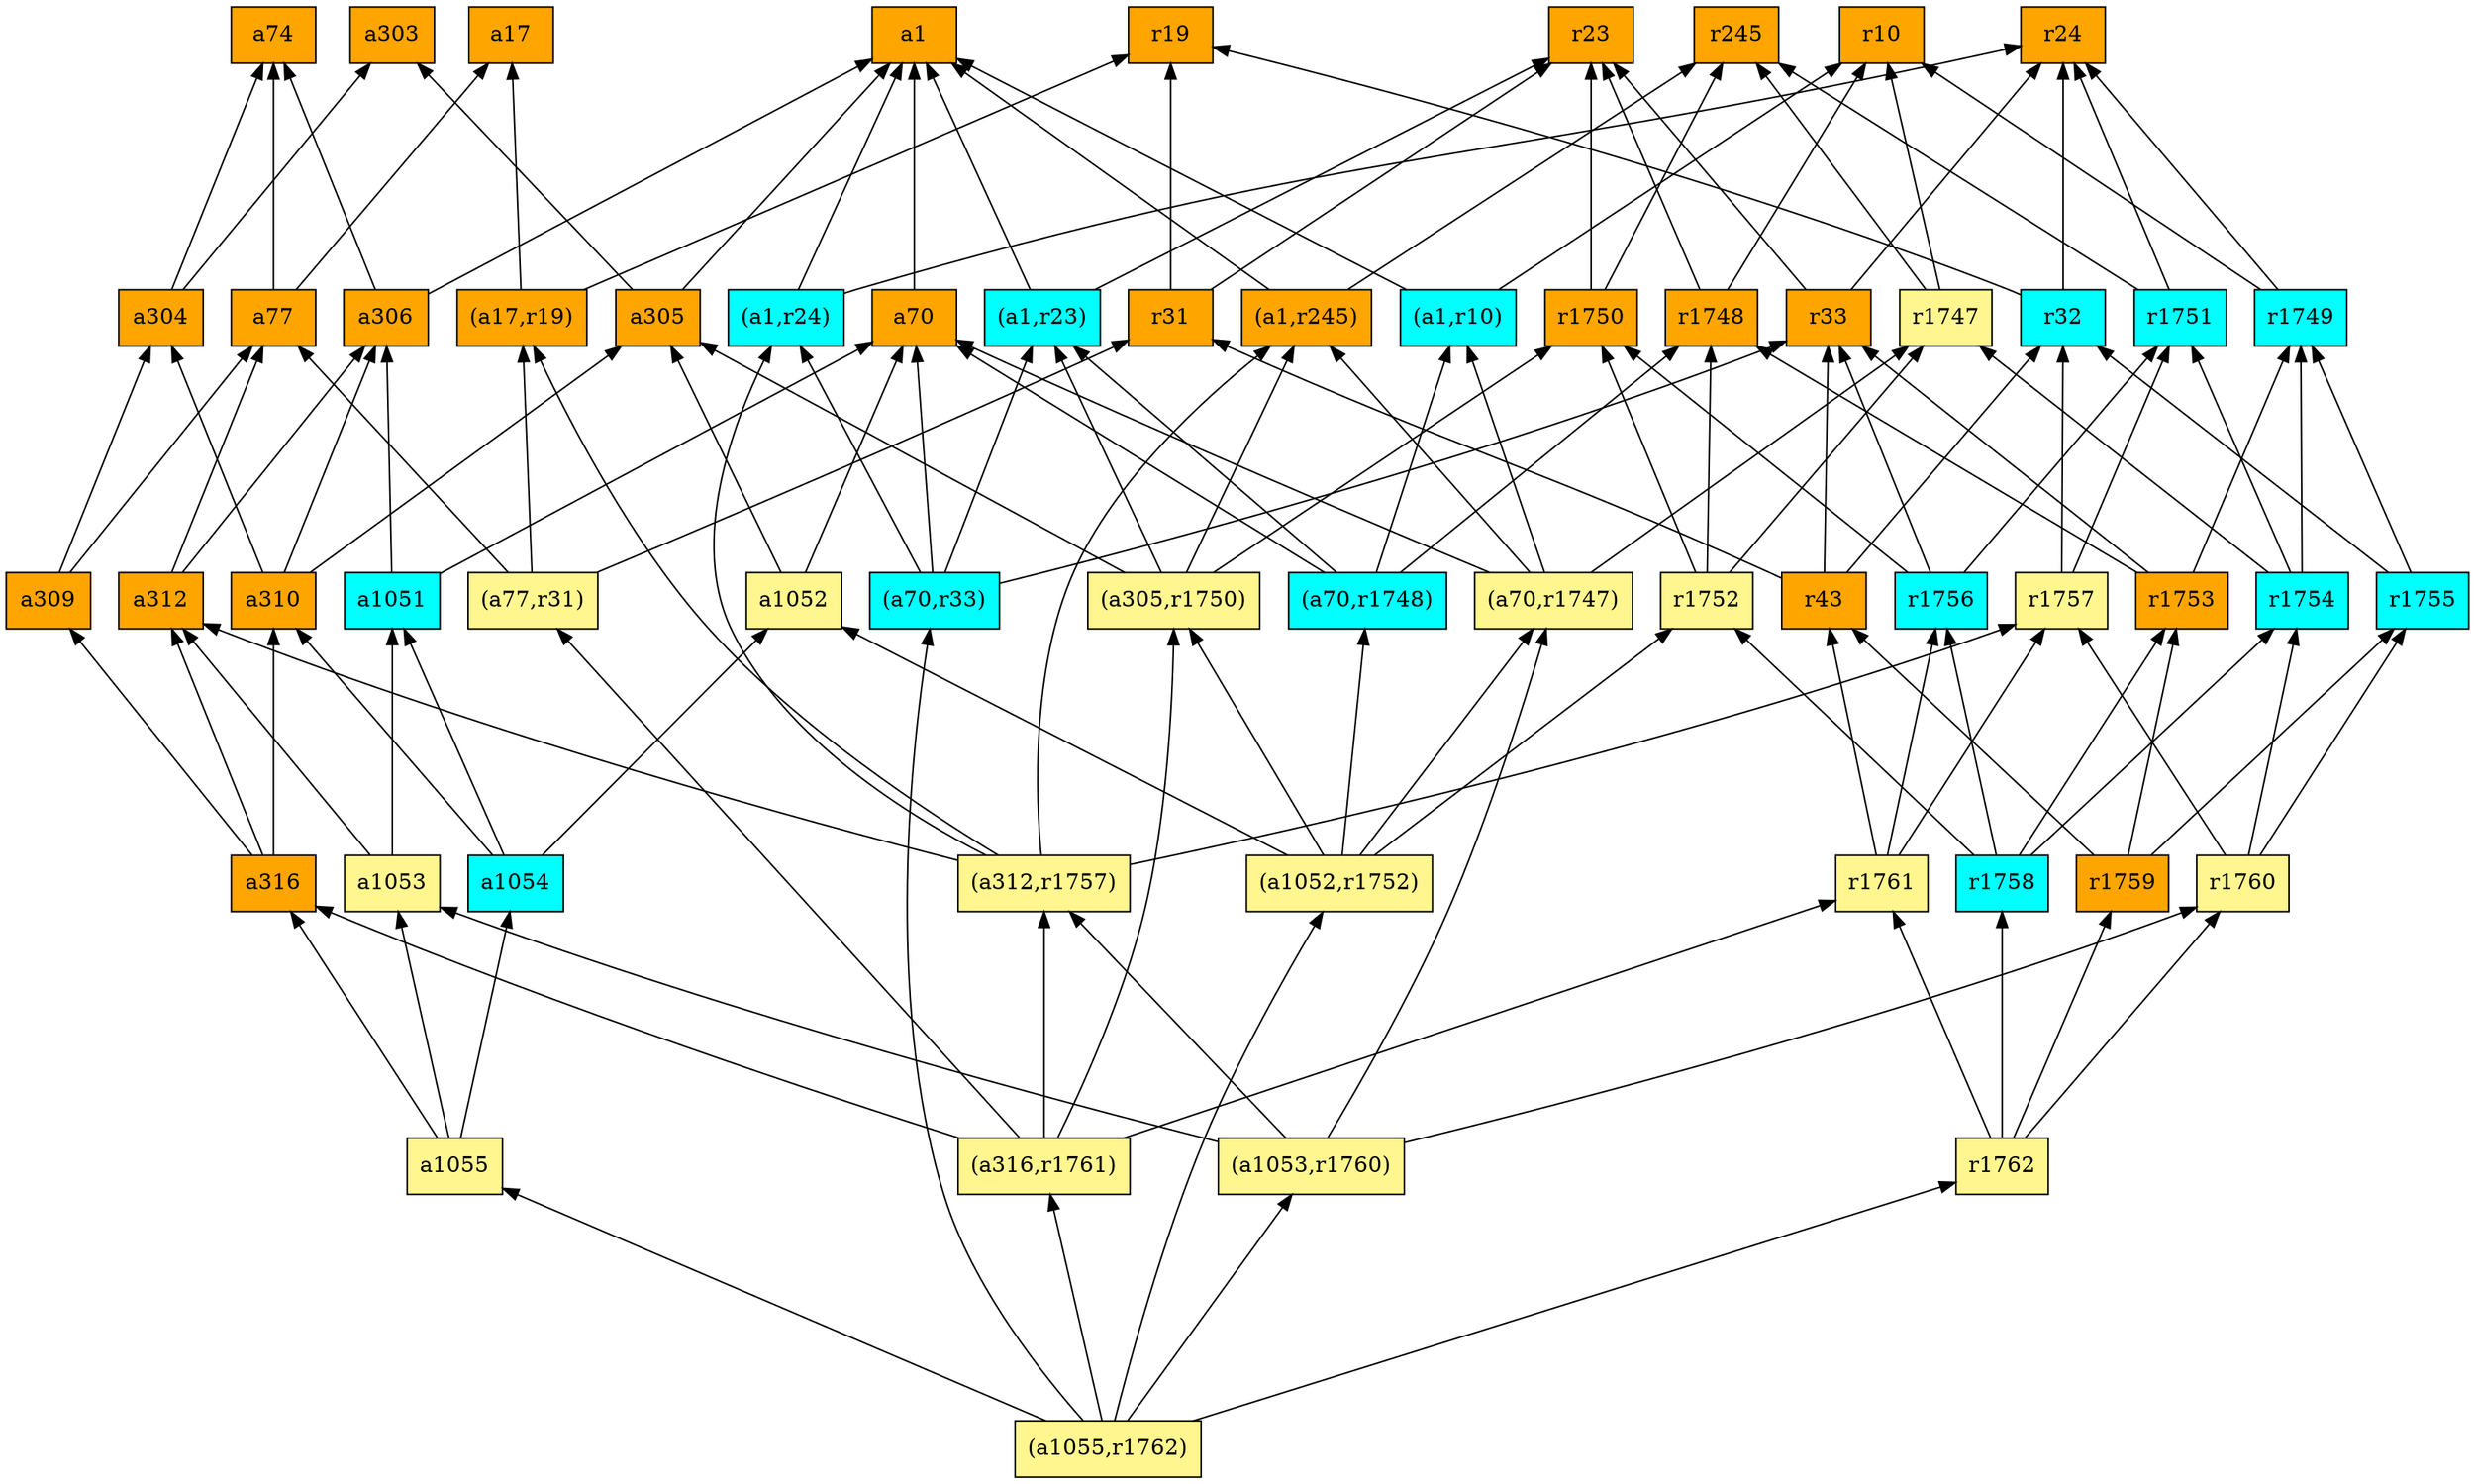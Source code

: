 digraph G {
rankdir=BT;ranksep="2.0";
"a74" [shape=record,fillcolor=orange,style=filled,label="{a74}"];
"(a70,r1748)" [shape=record,fillcolor=cyan,style=filled,label="{(a70,r1748)}"];
"(a17,r19)" [shape=record,fillcolor=orange,style=filled,label="{(a17,r19)}"];
"r1750" [shape=record,fillcolor=orange,style=filled,label="{r1750}"];
"a304" [shape=record,fillcolor=orange,style=filled,label="{a304}"];
"a1055" [shape=record,fillcolor=khaki1,style=filled,label="{a1055}"];
"(a316,r1761)" [shape=record,fillcolor=khaki1,style=filled,label="{(a316,r1761)}"];
"a77" [shape=record,fillcolor=orange,style=filled,label="{a77}"];
"a303" [shape=record,fillcolor=orange,style=filled,label="{a303}"];
"r1753" [shape=record,fillcolor=orange,style=filled,label="{r1753}"];
"(a1055,r1762)" [shape=record,fillcolor=khaki1,style=filled,label="{(a1055,r1762)}"];
"r32" [shape=record,fillcolor=cyan,style=filled,label="{r32}"];
"a306" [shape=record,fillcolor=orange,style=filled,label="{a306}"];
"r1761" [shape=record,fillcolor=khaki1,style=filled,label="{r1761}"];
"r24" [shape=record,fillcolor=orange,style=filled,label="{r24}"];
"a70" [shape=record,fillcolor=orange,style=filled,label="{a70}"];
"r33" [shape=record,fillcolor=orange,style=filled,label="{r33}"];
"r1756" [shape=record,fillcolor=cyan,style=filled,label="{r1756}"];
"r1754" [shape=record,fillcolor=cyan,style=filled,label="{r1754}"];
"r1752" [shape=record,fillcolor=khaki1,style=filled,label="{r1752}"];
"r43" [shape=record,fillcolor=orange,style=filled,label="{r43}"];
"(a1052,r1752)" [shape=record,fillcolor=khaki1,style=filled,label="{(a1052,r1752)}"];
"a310" [shape=record,fillcolor=orange,style=filled,label="{a310}"];
"(a70,r1747)" [shape=record,fillcolor=khaki1,style=filled,label="{(a70,r1747)}"];
"a309" [shape=record,fillcolor=orange,style=filled,label="{a309}"];
"(a70,r33)" [shape=record,fillcolor=cyan,style=filled,label="{(a70,r33)}"];
"r1749" [shape=record,fillcolor=cyan,style=filled,label="{r1749}"];
"r1760" [shape=record,fillcolor=khaki1,style=filled,label="{r1760}"];
"(a305,r1750)" [shape=record,fillcolor=khaki1,style=filled,label="{(a305,r1750)}"];
"a1051" [shape=record,fillcolor=cyan,style=filled,label="{a1051}"];
"a312" [shape=record,fillcolor=orange,style=filled,label="{a312}"];
"a17" [shape=record,fillcolor=orange,style=filled,label="{a17}"];
"(a1053,r1760)" [shape=record,fillcolor=khaki1,style=filled,label="{(a1053,r1760)}"];
"r31" [shape=record,fillcolor=orange,style=filled,label="{r31}"];
"r1757" [shape=record,fillcolor=khaki1,style=filled,label="{r1757}"];
"a1052" [shape=record,fillcolor=khaki1,style=filled,label="{a1052}"];
"r1755" [shape=record,fillcolor=cyan,style=filled,label="{r1755}"];
"(a312,r1757)" [shape=record,fillcolor=khaki1,style=filled,label="{(a312,r1757)}"];
"(a1,r245)" [shape=record,fillcolor=orange,style=filled,label="{(a1,r245)}"];
"r1759" [shape=record,fillcolor=orange,style=filled,label="{r1759}"];
"r1751" [shape=record,fillcolor=cyan,style=filled,label="{r1751}"];
"(a77,r31)" [shape=record,fillcolor=khaki1,style=filled,label="{(a77,r31)}"];
"r1747" [shape=record,fillcolor=khaki1,style=filled,label="{r1747}"];
"a1" [shape=record,fillcolor=orange,style=filled,label="{a1}"];
"(a1,r24)" [shape=record,fillcolor=cyan,style=filled,label="{(a1,r24)}"];
"(a1,r23)" [shape=record,fillcolor=cyan,style=filled,label="{(a1,r23)}"];
"r1762" [shape=record,fillcolor=khaki1,style=filled,label="{r1762}"];
"r1758" [shape=record,fillcolor=cyan,style=filled,label="{r1758}"];
"a316" [shape=record,fillcolor=orange,style=filled,label="{a316}"];
"r19" [shape=record,fillcolor=orange,style=filled,label="{r19}"];
"a1054" [shape=record,fillcolor=cyan,style=filled,label="{a1054}"];
"a305" [shape=record,fillcolor=orange,style=filled,label="{a305}"];
"r23" [shape=record,fillcolor=orange,style=filled,label="{r23}"];
"r245" [shape=record,fillcolor=orange,style=filled,label="{r245}"];
"a1053" [shape=record,fillcolor=khaki1,style=filled,label="{a1053}"];
"r1748" [shape=record,fillcolor=orange,style=filled,label="{r1748}"];
"(a1,r10)" [shape=record,fillcolor=cyan,style=filled,label="{(a1,r10)}"];
"r10" [shape=record,fillcolor=orange,style=filled,label="{r10}"];
"(a70,r1748)" -> "r1748"
"(a70,r1748)" -> "(a1,r10)"
"(a70,r1748)" -> "a70"
"(a70,r1748)" -> "(a1,r23)"
"(a17,r19)" -> "r19"
"(a17,r19)" -> "a17"
"r1750" -> "r245"
"r1750" -> "r23"
"a304" -> "a303"
"a304" -> "a74"
"a1055" -> "a316"
"a1055" -> "a1054"
"a1055" -> "a1053"
"(a316,r1761)" -> "(a77,r31)"
"(a316,r1761)" -> "a316"
"(a316,r1761)" -> "(a305,r1750)"
"(a316,r1761)" -> "r1761"
"(a316,r1761)" -> "(a312,r1757)"
"a77" -> "a74"
"a77" -> "a17"
"r1753" -> "r1749"
"r1753" -> "r33"
"r1753" -> "r1748"
"(a1055,r1762)" -> "(a70,r33)"
"(a1055,r1762)" -> "r1762"
"(a1055,r1762)" -> "a1055"
"(a1055,r1762)" -> "(a1053,r1760)"
"(a1055,r1762)" -> "(a316,r1761)"
"(a1055,r1762)" -> "(a1052,r1752)"
"r32" -> "r24"
"r32" -> "r19"
"a306" -> "a1"
"a306" -> "a74"
"r1761" -> "r1756"
"r1761" -> "r1757"
"r1761" -> "r43"
"a70" -> "a1"
"r33" -> "r24"
"r33" -> "r23"
"r1756" -> "r1750"
"r1756" -> "r33"
"r1756" -> "r1751"
"r1754" -> "r1747"
"r1754" -> "r1749"
"r1754" -> "r1751"
"r1752" -> "r1747"
"r1752" -> "r1750"
"r1752" -> "r1748"
"r43" -> "r33"
"r43" -> "r31"
"r43" -> "r32"
"(a1052,r1752)" -> "(a70,r1747)"
"(a1052,r1752)" -> "(a70,r1748)"
"(a1052,r1752)" -> "(a305,r1750)"
"(a1052,r1752)" -> "r1752"
"(a1052,r1752)" -> "a1052"
"a310" -> "a306"
"a310" -> "a304"
"a310" -> "a305"
"(a70,r1747)" -> "(a1,r245)"
"(a70,r1747)" -> "r1747"
"(a70,r1747)" -> "a70"
"(a70,r1747)" -> "(a1,r10)"
"a309" -> "a304"
"a309" -> "a77"
"(a70,r33)" -> "a70"
"(a70,r33)" -> "(a1,r24)"
"(a70,r33)" -> "r33"
"(a70,r33)" -> "(a1,r23)"
"r1749" -> "r24"
"r1749" -> "r10"
"r1760" -> "r1757"
"r1760" -> "r1754"
"r1760" -> "r1755"
"(a305,r1750)" -> "r1750"
"(a305,r1750)" -> "(a1,r245)"
"(a305,r1750)" -> "(a1,r23)"
"(a305,r1750)" -> "a305"
"a1051" -> "a306"
"a1051" -> "a70"
"a312" -> "a306"
"a312" -> "a77"
"(a1053,r1760)" -> "(a70,r1747)"
"(a1053,r1760)" -> "r1760"
"(a1053,r1760)" -> "(a312,r1757)"
"(a1053,r1760)" -> "a1053"
"r31" -> "r19"
"r31" -> "r23"
"r1757" -> "r1751"
"r1757" -> "r32"
"a1052" -> "a70"
"a1052" -> "a305"
"r1755" -> "r1749"
"r1755" -> "r32"
"(a312,r1757)" -> "(a1,r24)"
"(a312,r1757)" -> "(a17,r19)"
"(a312,r1757)" -> "a312"
"(a312,r1757)" -> "r1757"
"(a312,r1757)" -> "(a1,r245)"
"(a1,r245)" -> "a1"
"(a1,r245)" -> "r245"
"r1759" -> "r1755"
"r1759" -> "r43"
"r1759" -> "r1753"
"r1751" -> "r24"
"r1751" -> "r245"
"(a77,r31)" -> "r31"
"(a77,r31)" -> "a77"
"(a77,r31)" -> "(a17,r19)"
"r1747" -> "r245"
"r1747" -> "r10"
"(a1,r24)" -> "a1"
"(a1,r24)" -> "r24"
"(a1,r23)" -> "a1"
"(a1,r23)" -> "r23"
"r1762" -> "r1761"
"r1762" -> "r1760"
"r1762" -> "r1759"
"r1762" -> "r1758"
"r1758" -> "r1756"
"r1758" -> "r1754"
"r1758" -> "r1752"
"r1758" -> "r1753"
"a316" -> "a309"
"a316" -> "a310"
"a316" -> "a312"
"a1054" -> "a1051"
"a1054" -> "a310"
"a1054" -> "a1052"
"a305" -> "a303"
"a305" -> "a1"
"a1053" -> "a1051"
"a1053" -> "a312"
"r1748" -> "r23"
"r1748" -> "r10"
"(a1,r10)" -> "a1"
"(a1,r10)" -> "r10"
}